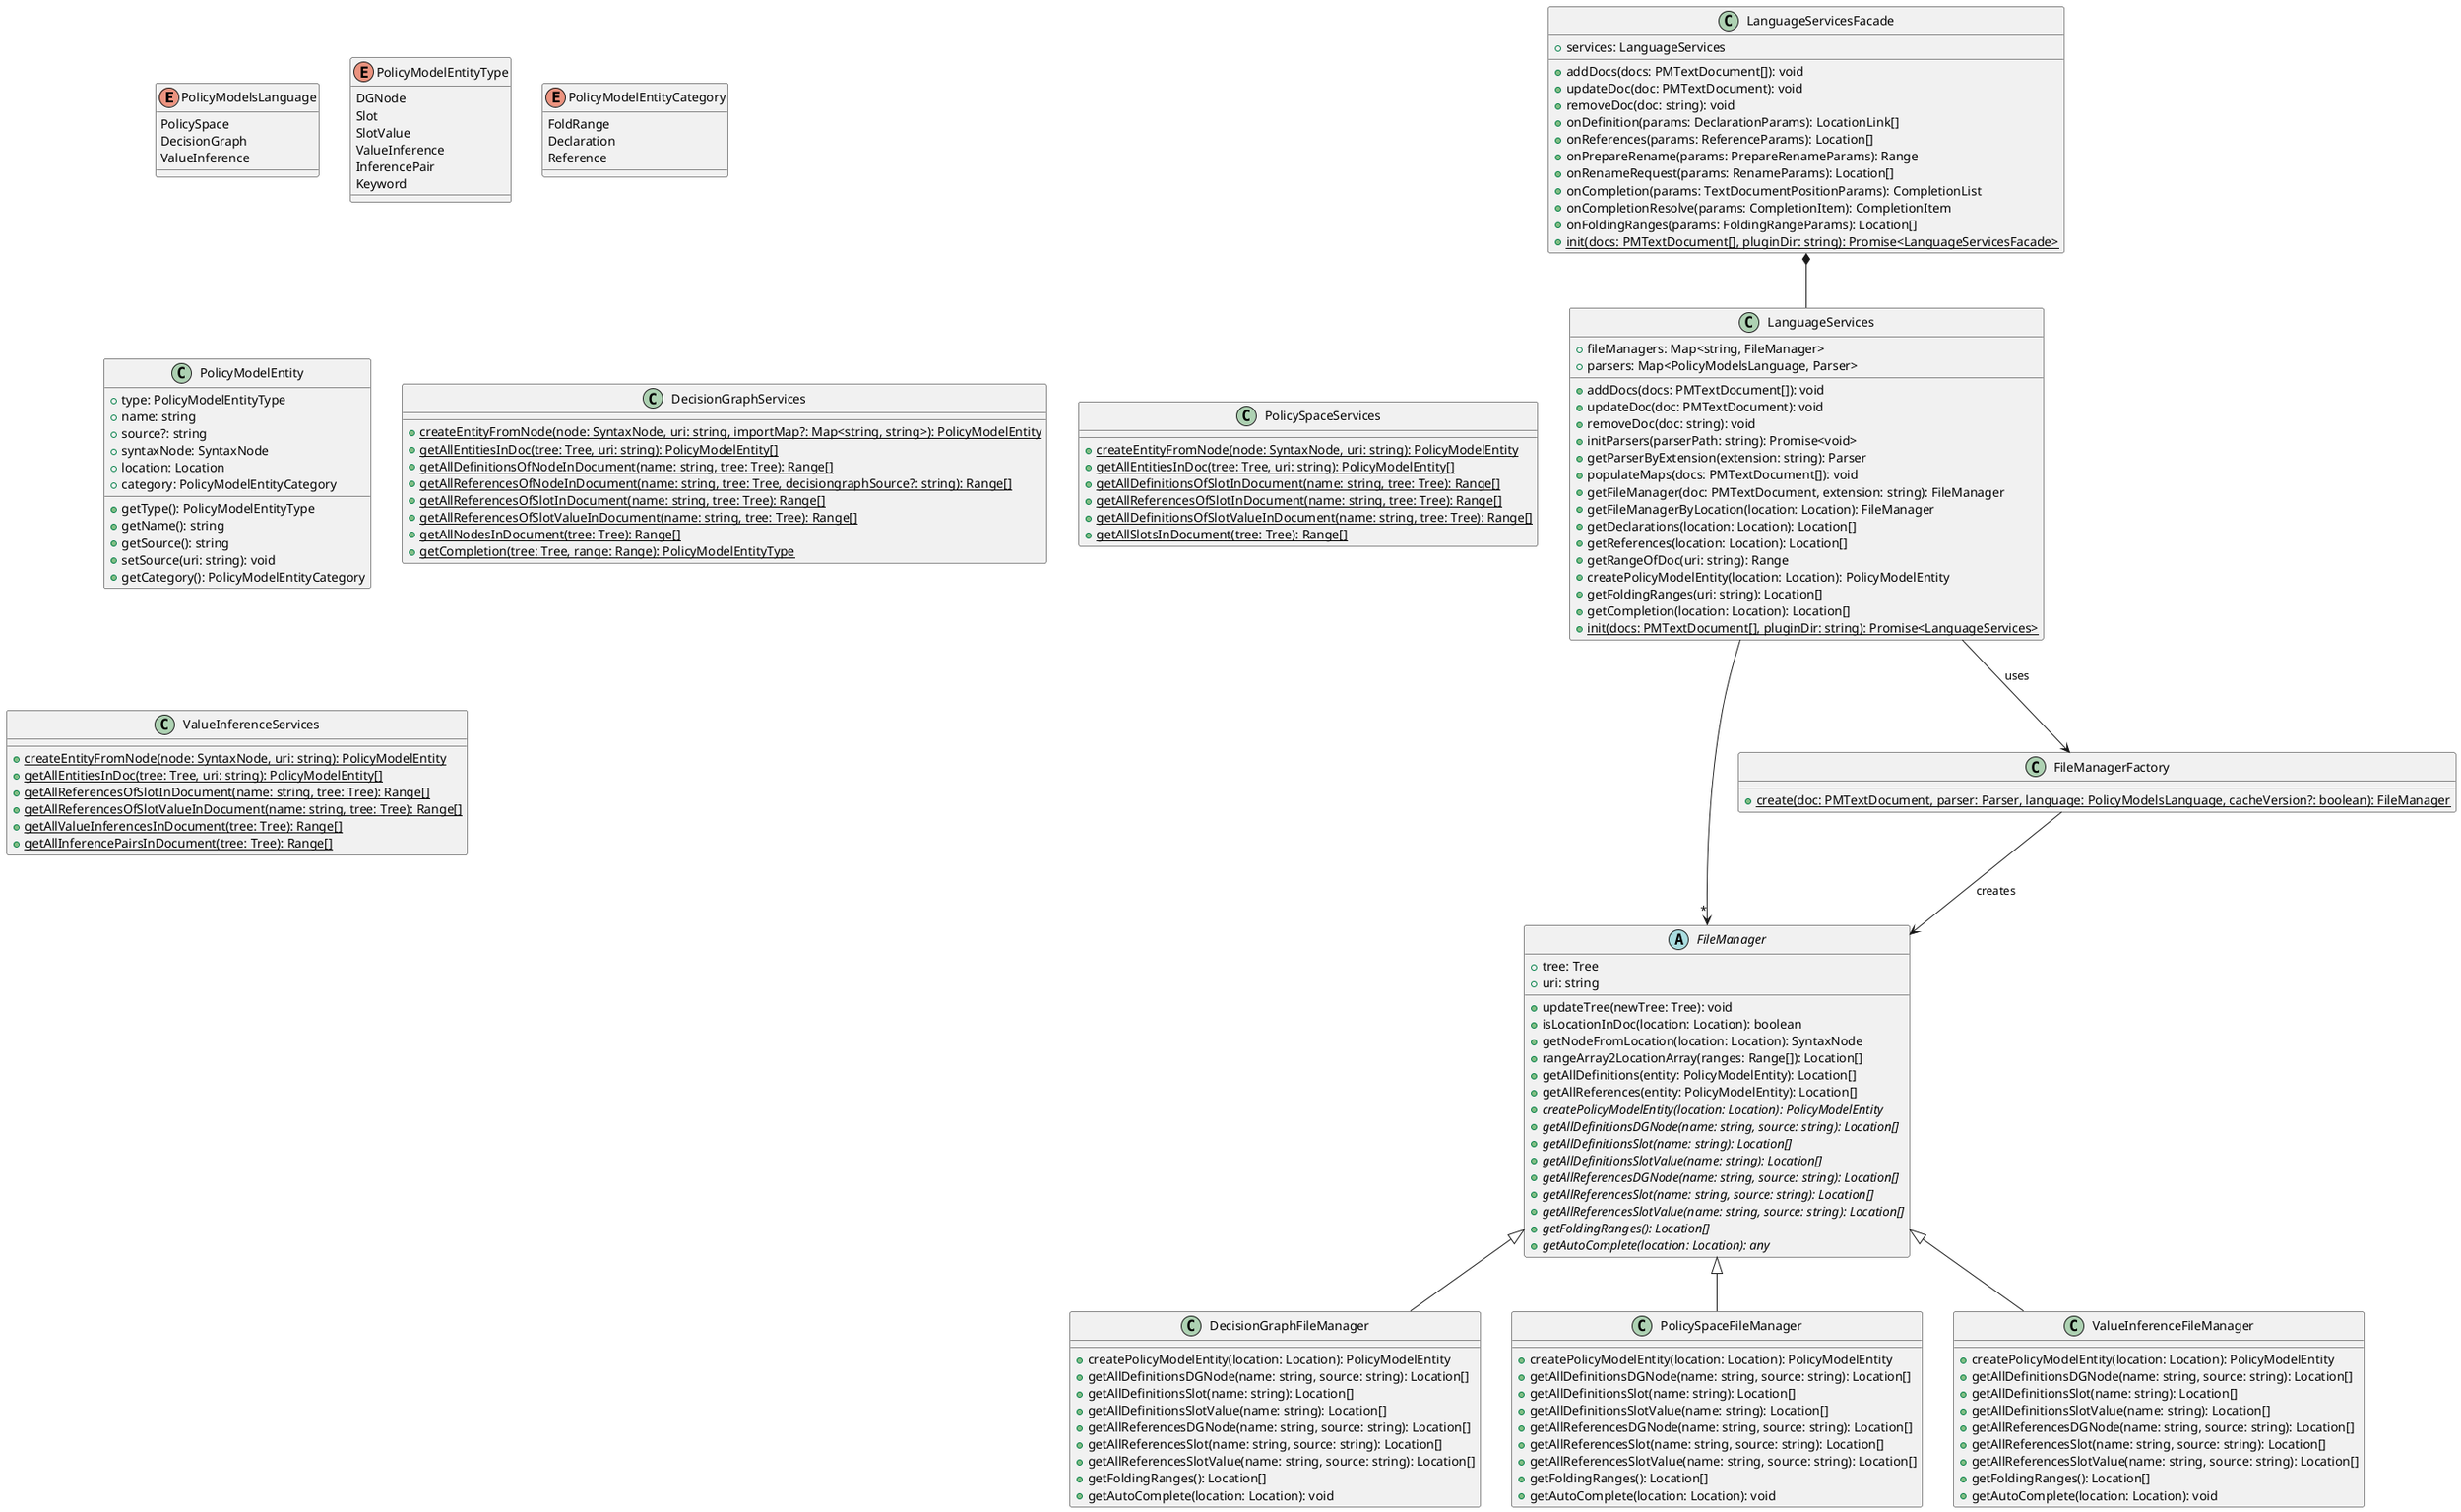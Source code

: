@startuml

'skinparam style strictuml

enum PolicyModelsLanguage {
    PolicySpace
    DecisionGraph
    ValueInference
}
enum PolicyModelEntityType {
    DGNode
    Slot
    SlotValue
    ValueInference
    InferencePair
    Keyword
}
enum PolicyModelEntityCategory {
    FoldRange
    Declaration
    Reference
}
class PolicyModelEntity {
    +type: PolicyModelEntityType
    +name: string
    +source?: string
    +syntaxNode: SyntaxNode
    +location: Location
    +category: PolicyModelEntityCategory
    +getType(): PolicyModelEntityType
    +getName(): string
    +getSource(): string
    +setSource(uri: string): void
    +getCategory(): PolicyModelEntityCategory
}
class DecisionGraphServices {
    +{static} createEntityFromNode(node: SyntaxNode, uri: string, importMap?: Map<string, string>): PolicyModelEntity
    +{static} getAllEntitiesInDoc(tree: Tree, uri: string): PolicyModelEntity[]
    +{static} getAllDefinitionsOfNodeInDocument(name: string, tree: Tree): Range[]
    +{static} getAllReferencesOfNodeInDocument(name: string, tree: Tree, decisiongraphSource?: string): Range[]
    +{static} getAllReferencesOfSlotInDocument(name: string, tree: Tree): Range[]
    +{static} getAllReferencesOfSlotValueInDocument(name: string, tree: Tree): Range[]
    +{static} getAllNodesInDocument(tree: Tree): Range[]
    +{static} getCompletion(tree: Tree, range: Range): PolicyModelEntityType
}
class PolicySpaceServices {
    +{static} createEntityFromNode(node: SyntaxNode, uri: string): PolicyModelEntity
    +{static} getAllEntitiesInDoc(tree: Tree, uri: string): PolicyModelEntity[]
    +{static} getAllDefinitionsOfSlotInDocument(name: string, tree: Tree): Range[]
    +{static} getAllReferencesOfSlotInDocument(name: string, tree: Tree): Range[]
    +{static} getAllDefinitionsOfSlotValueInDocument(name: string, tree: Tree): Range[]
    +{static} getAllSlotsInDocument(tree: Tree): Range[]
}
class ValueInferenceServices {
    +{static} createEntityFromNode(node: SyntaxNode, uri: string): PolicyModelEntity
    +{static} getAllEntitiesInDoc(tree: Tree, uri: string): PolicyModelEntity[]
    +{static} getAllReferencesOfSlotInDocument(name: string, tree: Tree): Range[]
    +{static} getAllReferencesOfSlotValueInDocument(name: string, tree: Tree): Range[]
    +{static} getAllValueInferencesInDocument(tree: Tree): Range[]
    +{static} getAllInferencePairsInDocument(tree: Tree): Range[]
}
class LanguageServicesFacade {
    +services: LanguageServices
    +addDocs(docs: PMTextDocument[]): void
    +updateDoc(doc: PMTextDocument): void
    +removeDoc(doc: string): void
    +onDefinition(params: DeclarationParams): LocationLink[]
    +onReferences(params: ReferenceParams): Location[]
    +onPrepareRename(params: PrepareRenameParams): Range
    +onRenameRequest(params: RenameParams): Location[]
    +onCompletion(params: TextDocumentPositionParams): CompletionList
    +onCompletionResolve(params: CompletionItem): CompletionItem
    +onFoldingRanges(params: FoldingRangeParams): Location[]
    +{static} init(docs: PMTextDocument[], pluginDir: string): Promise<LanguageServicesFacade>
}
class LanguageServices {
    +fileManagers: Map<string, FileManager>
    +parsers: Map<PolicyModelsLanguage, Parser>
    +addDocs(docs: PMTextDocument[]): void
    +updateDoc(doc: PMTextDocument): void
    +removeDoc(doc: string): void
    +initParsers(parserPath: string): Promise<void>
    +getParserByExtension(extension: string): Parser
    +populateMaps(docs: PMTextDocument[]): void
    +getFileManager(doc: PMTextDocument, extension: string): FileManager
    +getFileManagerByLocation(location: Location): FileManager
    +getDeclarations(location: Location): Location[]
    +getReferences(location: Location): Location[]
    +getRangeOfDoc(uri: string): Range
    +createPolicyModelEntity(location: Location): PolicyModelEntity
    +getFoldingRanges(uri: string): Location[]
    +getCompletion(location: Location): Location[]
    +{static} init(docs: PMTextDocument[], pluginDir: string): Promise<LanguageServices>
}
abstract class FileManager {
    +tree: Tree
    +uri: string
    +updateTree(newTree: Tree): void
    +isLocationInDoc(location: Location): boolean
    +getNodeFromLocation(location: Location): SyntaxNode
    +rangeArray2LocationArray(ranges: Range[]): Location[]
    +getAllDefinitions(entity: PolicyModelEntity): Location[]
    +getAllReferences(entity: PolicyModelEntity): Location[]
    +{abstract} createPolicyModelEntity(location: Location): PolicyModelEntity
    +{abstract} getAllDefinitionsDGNode(name: string, source: string): Location[]
    +{abstract} getAllDefinitionsSlot(name: string): Location[]
    +{abstract} getAllDefinitionsSlotValue(name: string): Location[]
    +{abstract} getAllReferencesDGNode(name: string, source: string): Location[]
    +{abstract} getAllReferencesSlot(name: string, source: string): Location[]
    +{abstract} getAllReferencesSlotValue(name: string, source: string): Location[]
    +{abstract} getFoldingRanges(): Location[]
    +{abstract} getAutoComplete(location: Location): any
}
class FileManagerFactory {
    +{static} create(doc: PMTextDocument, parser: Parser, language: PolicyModelsLanguage, cacheVersion?: boolean): FileManager
}
class DecisionGraphFileManager extends FileManager {
    +createPolicyModelEntity(location: Location): PolicyModelEntity
    +getAllDefinitionsDGNode(name: string, source: string): Location[]
    +getAllDefinitionsSlot(name: string): Location[]
    +getAllDefinitionsSlotValue(name: string): Location[]
    +getAllReferencesDGNode(name: string, source: string): Location[]
    +getAllReferencesSlot(name: string, source: string): Location[]
    +getAllReferencesSlotValue(name: string, source: string): Location[]
    +getFoldingRanges(): Location[]
    +getAutoComplete(location: Location): void
}
class PolicySpaceFileManager extends FileManager {
    +createPolicyModelEntity(location: Location): PolicyModelEntity
    +getAllDefinitionsDGNode(name: string, source: string): Location[]
    +getAllDefinitionsSlot(name: string): Location[]
    +getAllDefinitionsSlotValue(name: string): Location[]
    +getAllReferencesDGNode(name: string, source: string): Location[]
    +getAllReferencesSlot(name: string, source: string): Location[]
    +getAllReferencesSlotValue(name: string, source: string): Location[]
    +getFoldingRanges(): Location[]
    +getAutoComplete(location: Location): void
}
class ValueInferenceFileManager extends FileManager {
    +createPolicyModelEntity(location: Location): PolicyModelEntity
    +getAllDefinitionsDGNode(name: string, source: string): Location[]
    +getAllDefinitionsSlot(name: string): Location[]
    +getAllDefinitionsSlotValue(name: string): Location[]
    +getAllReferencesDGNode(name: string, source: string): Location[]
    +getAllReferencesSlot(name: string, source: string): Location[]
    +getAllReferencesSlotValue(name: string, source: string): Location[]
    +getFoldingRanges(): Location[]
    +getAutoComplete(location: Location): void
}

LanguageServicesFacade *-- LanguageServices
FileManagerFactory --> FileManager : "creates"
LanguageServices -->  FileManagerFactory : "uses"
LanguageServices --> "*" FileManager


@enduml